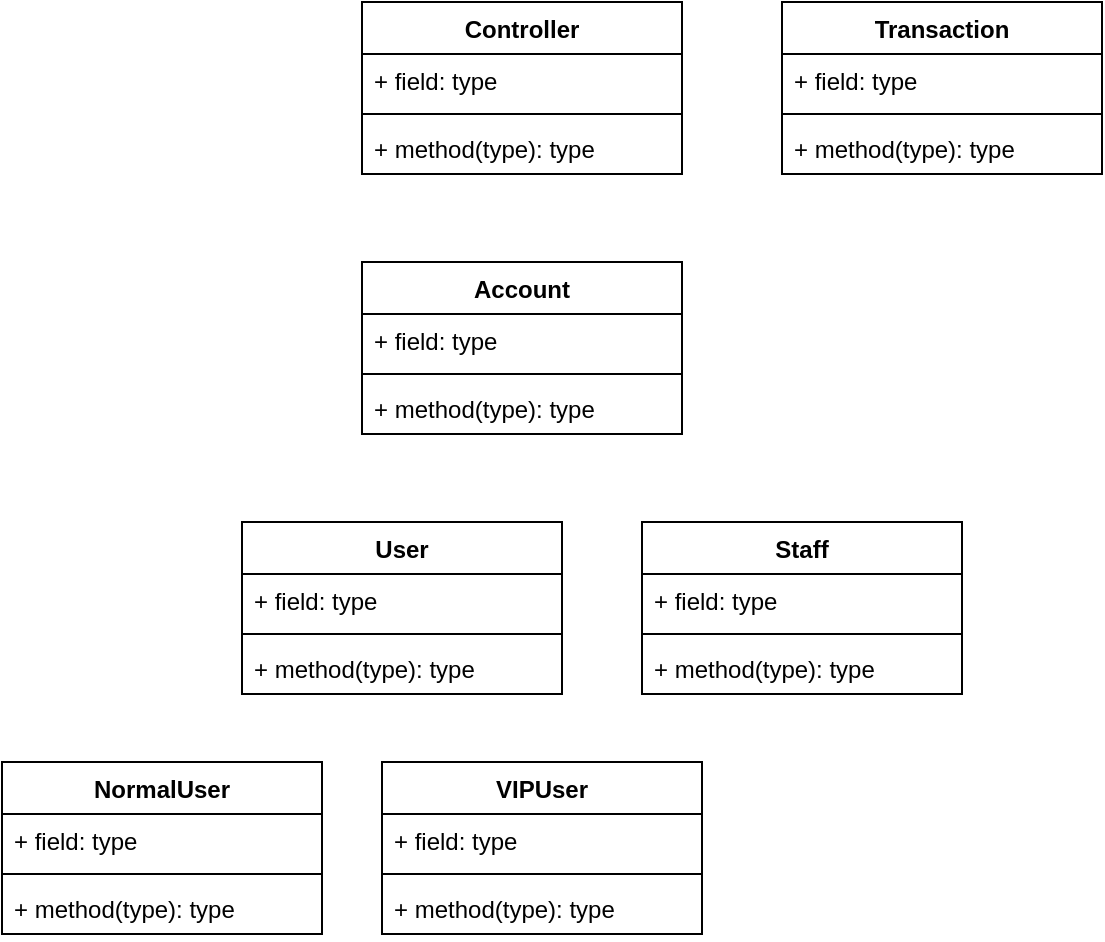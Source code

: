 <mxfile version="24.7.4">
  <diagram id="C5RBs43oDa-KdzZeNtuy" name="Page-1">
    <mxGraphModel dx="1533" dy="409" grid="1" gridSize="10" guides="1" tooltips="1" connect="1" arrows="1" fold="1" page="1" pageScale="1" pageWidth="827" pageHeight="1169" math="0" shadow="0">
      <root>
        <mxCell id="WIyWlLk6GJQsqaUBKTNV-0" />
        <mxCell id="WIyWlLk6GJQsqaUBKTNV-1" parent="WIyWlLk6GJQsqaUBKTNV-0" />
        <mxCell id="lBBp6TD19mjf5ICtD-wE-4" value="Controller" style="swimlane;fontStyle=1;align=center;verticalAlign=top;childLayout=stackLayout;horizontal=1;startSize=26;horizontalStack=0;resizeParent=1;resizeParentMax=0;resizeLast=0;collapsible=1;marginBottom=0;whiteSpace=wrap;html=1;" vertex="1" parent="WIyWlLk6GJQsqaUBKTNV-1">
          <mxGeometry x="60" y="140" width="160" height="86" as="geometry" />
        </mxCell>
        <mxCell id="lBBp6TD19mjf5ICtD-wE-5" value="+ field: type" style="text;strokeColor=none;fillColor=none;align=left;verticalAlign=top;spacingLeft=4;spacingRight=4;overflow=hidden;rotatable=0;points=[[0,0.5],[1,0.5]];portConstraint=eastwest;whiteSpace=wrap;html=1;" vertex="1" parent="lBBp6TD19mjf5ICtD-wE-4">
          <mxGeometry y="26" width="160" height="26" as="geometry" />
        </mxCell>
        <mxCell id="lBBp6TD19mjf5ICtD-wE-6" value="" style="line;strokeWidth=1;fillColor=none;align=left;verticalAlign=middle;spacingTop=-1;spacingLeft=3;spacingRight=3;rotatable=0;labelPosition=right;points=[];portConstraint=eastwest;strokeColor=inherit;" vertex="1" parent="lBBp6TD19mjf5ICtD-wE-4">
          <mxGeometry y="52" width="160" height="8" as="geometry" />
        </mxCell>
        <mxCell id="lBBp6TD19mjf5ICtD-wE-7" value="+ method(type): type" style="text;strokeColor=none;fillColor=none;align=left;verticalAlign=top;spacingLeft=4;spacingRight=4;overflow=hidden;rotatable=0;points=[[0,0.5],[1,0.5]];portConstraint=eastwest;whiteSpace=wrap;html=1;" vertex="1" parent="lBBp6TD19mjf5ICtD-wE-4">
          <mxGeometry y="60" width="160" height="26" as="geometry" />
        </mxCell>
        <mxCell id="lBBp6TD19mjf5ICtD-wE-8" value="Transaction" style="swimlane;fontStyle=1;align=center;verticalAlign=top;childLayout=stackLayout;horizontal=1;startSize=26;horizontalStack=0;resizeParent=1;resizeParentMax=0;resizeLast=0;collapsible=1;marginBottom=0;whiteSpace=wrap;html=1;" vertex="1" parent="WIyWlLk6GJQsqaUBKTNV-1">
          <mxGeometry x="270" y="140" width="160" height="86" as="geometry" />
        </mxCell>
        <mxCell id="lBBp6TD19mjf5ICtD-wE-9" value="+ field: type" style="text;strokeColor=none;fillColor=none;align=left;verticalAlign=top;spacingLeft=4;spacingRight=4;overflow=hidden;rotatable=0;points=[[0,0.5],[1,0.5]];portConstraint=eastwest;whiteSpace=wrap;html=1;" vertex="1" parent="lBBp6TD19mjf5ICtD-wE-8">
          <mxGeometry y="26" width="160" height="26" as="geometry" />
        </mxCell>
        <mxCell id="lBBp6TD19mjf5ICtD-wE-10" value="" style="line;strokeWidth=1;fillColor=none;align=left;verticalAlign=middle;spacingTop=-1;spacingLeft=3;spacingRight=3;rotatable=0;labelPosition=right;points=[];portConstraint=eastwest;strokeColor=inherit;" vertex="1" parent="lBBp6TD19mjf5ICtD-wE-8">
          <mxGeometry y="52" width="160" height="8" as="geometry" />
        </mxCell>
        <mxCell id="lBBp6TD19mjf5ICtD-wE-11" value="+ method(type): type" style="text;strokeColor=none;fillColor=none;align=left;verticalAlign=top;spacingLeft=4;spacingRight=4;overflow=hidden;rotatable=0;points=[[0,0.5],[1,0.5]];portConstraint=eastwest;whiteSpace=wrap;html=1;" vertex="1" parent="lBBp6TD19mjf5ICtD-wE-8">
          <mxGeometry y="60" width="160" height="26" as="geometry" />
        </mxCell>
        <mxCell id="lBBp6TD19mjf5ICtD-wE-12" value="Account" style="swimlane;fontStyle=1;align=center;verticalAlign=top;childLayout=stackLayout;horizontal=1;startSize=26;horizontalStack=0;resizeParent=1;resizeParentMax=0;resizeLast=0;collapsible=1;marginBottom=0;whiteSpace=wrap;html=1;" vertex="1" parent="WIyWlLk6GJQsqaUBKTNV-1">
          <mxGeometry x="60" y="270" width="160" height="86" as="geometry" />
        </mxCell>
        <mxCell id="lBBp6TD19mjf5ICtD-wE-13" value="+ field: type" style="text;strokeColor=none;fillColor=none;align=left;verticalAlign=top;spacingLeft=4;spacingRight=4;overflow=hidden;rotatable=0;points=[[0,0.5],[1,0.5]];portConstraint=eastwest;whiteSpace=wrap;html=1;" vertex="1" parent="lBBp6TD19mjf5ICtD-wE-12">
          <mxGeometry y="26" width="160" height="26" as="geometry" />
        </mxCell>
        <mxCell id="lBBp6TD19mjf5ICtD-wE-14" value="" style="line;strokeWidth=1;fillColor=none;align=left;verticalAlign=middle;spacingTop=-1;spacingLeft=3;spacingRight=3;rotatable=0;labelPosition=right;points=[];portConstraint=eastwest;strokeColor=inherit;" vertex="1" parent="lBBp6TD19mjf5ICtD-wE-12">
          <mxGeometry y="52" width="160" height="8" as="geometry" />
        </mxCell>
        <mxCell id="lBBp6TD19mjf5ICtD-wE-15" value="+ method(type): type" style="text;strokeColor=none;fillColor=none;align=left;verticalAlign=top;spacingLeft=4;spacingRight=4;overflow=hidden;rotatable=0;points=[[0,0.5],[1,0.5]];portConstraint=eastwest;whiteSpace=wrap;html=1;" vertex="1" parent="lBBp6TD19mjf5ICtD-wE-12">
          <mxGeometry y="60" width="160" height="26" as="geometry" />
        </mxCell>
        <mxCell id="lBBp6TD19mjf5ICtD-wE-16" value="User" style="swimlane;fontStyle=1;align=center;verticalAlign=top;childLayout=stackLayout;horizontal=1;startSize=26;horizontalStack=0;resizeParent=1;resizeParentMax=0;resizeLast=0;collapsible=1;marginBottom=0;whiteSpace=wrap;html=1;" vertex="1" parent="WIyWlLk6GJQsqaUBKTNV-1">
          <mxGeometry y="400" width="160" height="86" as="geometry" />
        </mxCell>
        <mxCell id="lBBp6TD19mjf5ICtD-wE-17" value="+ field: type" style="text;strokeColor=none;fillColor=none;align=left;verticalAlign=top;spacingLeft=4;spacingRight=4;overflow=hidden;rotatable=0;points=[[0,0.5],[1,0.5]];portConstraint=eastwest;whiteSpace=wrap;html=1;" vertex="1" parent="lBBp6TD19mjf5ICtD-wE-16">
          <mxGeometry y="26" width="160" height="26" as="geometry" />
        </mxCell>
        <mxCell id="lBBp6TD19mjf5ICtD-wE-18" value="" style="line;strokeWidth=1;fillColor=none;align=left;verticalAlign=middle;spacingTop=-1;spacingLeft=3;spacingRight=3;rotatable=0;labelPosition=right;points=[];portConstraint=eastwest;strokeColor=inherit;" vertex="1" parent="lBBp6TD19mjf5ICtD-wE-16">
          <mxGeometry y="52" width="160" height="8" as="geometry" />
        </mxCell>
        <mxCell id="lBBp6TD19mjf5ICtD-wE-19" value="+ method(type): type" style="text;strokeColor=none;fillColor=none;align=left;verticalAlign=top;spacingLeft=4;spacingRight=4;overflow=hidden;rotatable=0;points=[[0,0.5],[1,0.5]];portConstraint=eastwest;whiteSpace=wrap;html=1;" vertex="1" parent="lBBp6TD19mjf5ICtD-wE-16">
          <mxGeometry y="60" width="160" height="26" as="geometry" />
        </mxCell>
        <mxCell id="lBBp6TD19mjf5ICtD-wE-20" value="Staff" style="swimlane;fontStyle=1;align=center;verticalAlign=top;childLayout=stackLayout;horizontal=1;startSize=26;horizontalStack=0;resizeParent=1;resizeParentMax=0;resizeLast=0;collapsible=1;marginBottom=0;whiteSpace=wrap;html=1;" vertex="1" parent="WIyWlLk6GJQsqaUBKTNV-1">
          <mxGeometry x="200" y="400" width="160" height="86" as="geometry" />
        </mxCell>
        <mxCell id="lBBp6TD19mjf5ICtD-wE-21" value="+ field: type" style="text;strokeColor=none;fillColor=none;align=left;verticalAlign=top;spacingLeft=4;spacingRight=4;overflow=hidden;rotatable=0;points=[[0,0.5],[1,0.5]];portConstraint=eastwest;whiteSpace=wrap;html=1;" vertex="1" parent="lBBp6TD19mjf5ICtD-wE-20">
          <mxGeometry y="26" width="160" height="26" as="geometry" />
        </mxCell>
        <mxCell id="lBBp6TD19mjf5ICtD-wE-22" value="" style="line;strokeWidth=1;fillColor=none;align=left;verticalAlign=middle;spacingTop=-1;spacingLeft=3;spacingRight=3;rotatable=0;labelPosition=right;points=[];portConstraint=eastwest;strokeColor=inherit;" vertex="1" parent="lBBp6TD19mjf5ICtD-wE-20">
          <mxGeometry y="52" width="160" height="8" as="geometry" />
        </mxCell>
        <mxCell id="lBBp6TD19mjf5ICtD-wE-23" value="+ method(type): type" style="text;strokeColor=none;fillColor=none;align=left;verticalAlign=top;spacingLeft=4;spacingRight=4;overflow=hidden;rotatable=0;points=[[0,0.5],[1,0.5]];portConstraint=eastwest;whiteSpace=wrap;html=1;" vertex="1" parent="lBBp6TD19mjf5ICtD-wE-20">
          <mxGeometry y="60" width="160" height="26" as="geometry" />
        </mxCell>
        <mxCell id="lBBp6TD19mjf5ICtD-wE-24" value="NormalUser" style="swimlane;fontStyle=1;align=center;verticalAlign=top;childLayout=stackLayout;horizontal=1;startSize=26;horizontalStack=0;resizeParent=1;resizeParentMax=0;resizeLast=0;collapsible=1;marginBottom=0;whiteSpace=wrap;html=1;" vertex="1" parent="WIyWlLk6GJQsqaUBKTNV-1">
          <mxGeometry x="-120" y="520" width="160" height="86" as="geometry" />
        </mxCell>
        <mxCell id="lBBp6TD19mjf5ICtD-wE-25" value="+ field: type" style="text;strokeColor=none;fillColor=none;align=left;verticalAlign=top;spacingLeft=4;spacingRight=4;overflow=hidden;rotatable=0;points=[[0,0.5],[1,0.5]];portConstraint=eastwest;whiteSpace=wrap;html=1;" vertex="1" parent="lBBp6TD19mjf5ICtD-wE-24">
          <mxGeometry y="26" width="160" height="26" as="geometry" />
        </mxCell>
        <mxCell id="lBBp6TD19mjf5ICtD-wE-26" value="" style="line;strokeWidth=1;fillColor=none;align=left;verticalAlign=middle;spacingTop=-1;spacingLeft=3;spacingRight=3;rotatable=0;labelPosition=right;points=[];portConstraint=eastwest;strokeColor=inherit;" vertex="1" parent="lBBp6TD19mjf5ICtD-wE-24">
          <mxGeometry y="52" width="160" height="8" as="geometry" />
        </mxCell>
        <mxCell id="lBBp6TD19mjf5ICtD-wE-27" value="+ method(type): type" style="text;strokeColor=none;fillColor=none;align=left;verticalAlign=top;spacingLeft=4;spacingRight=4;overflow=hidden;rotatable=0;points=[[0,0.5],[1,0.5]];portConstraint=eastwest;whiteSpace=wrap;html=1;" vertex="1" parent="lBBp6TD19mjf5ICtD-wE-24">
          <mxGeometry y="60" width="160" height="26" as="geometry" />
        </mxCell>
        <mxCell id="lBBp6TD19mjf5ICtD-wE-28" value="VIPUser" style="swimlane;fontStyle=1;align=center;verticalAlign=top;childLayout=stackLayout;horizontal=1;startSize=26;horizontalStack=0;resizeParent=1;resizeParentMax=0;resizeLast=0;collapsible=1;marginBottom=0;whiteSpace=wrap;html=1;" vertex="1" parent="WIyWlLk6GJQsqaUBKTNV-1">
          <mxGeometry x="70" y="520" width="160" height="86" as="geometry" />
        </mxCell>
        <mxCell id="lBBp6TD19mjf5ICtD-wE-29" value="+ field: type" style="text;strokeColor=none;fillColor=none;align=left;verticalAlign=top;spacingLeft=4;spacingRight=4;overflow=hidden;rotatable=0;points=[[0,0.5],[1,0.5]];portConstraint=eastwest;whiteSpace=wrap;html=1;" vertex="1" parent="lBBp6TD19mjf5ICtD-wE-28">
          <mxGeometry y="26" width="160" height="26" as="geometry" />
        </mxCell>
        <mxCell id="lBBp6TD19mjf5ICtD-wE-30" value="" style="line;strokeWidth=1;fillColor=none;align=left;verticalAlign=middle;spacingTop=-1;spacingLeft=3;spacingRight=3;rotatable=0;labelPosition=right;points=[];portConstraint=eastwest;strokeColor=inherit;" vertex="1" parent="lBBp6TD19mjf5ICtD-wE-28">
          <mxGeometry y="52" width="160" height="8" as="geometry" />
        </mxCell>
        <mxCell id="lBBp6TD19mjf5ICtD-wE-31" value="+ method(type): type" style="text;strokeColor=none;fillColor=none;align=left;verticalAlign=top;spacingLeft=4;spacingRight=4;overflow=hidden;rotatable=0;points=[[0,0.5],[1,0.5]];portConstraint=eastwest;whiteSpace=wrap;html=1;" vertex="1" parent="lBBp6TD19mjf5ICtD-wE-28">
          <mxGeometry y="60" width="160" height="26" as="geometry" />
        </mxCell>
      </root>
    </mxGraphModel>
  </diagram>
</mxfile>
